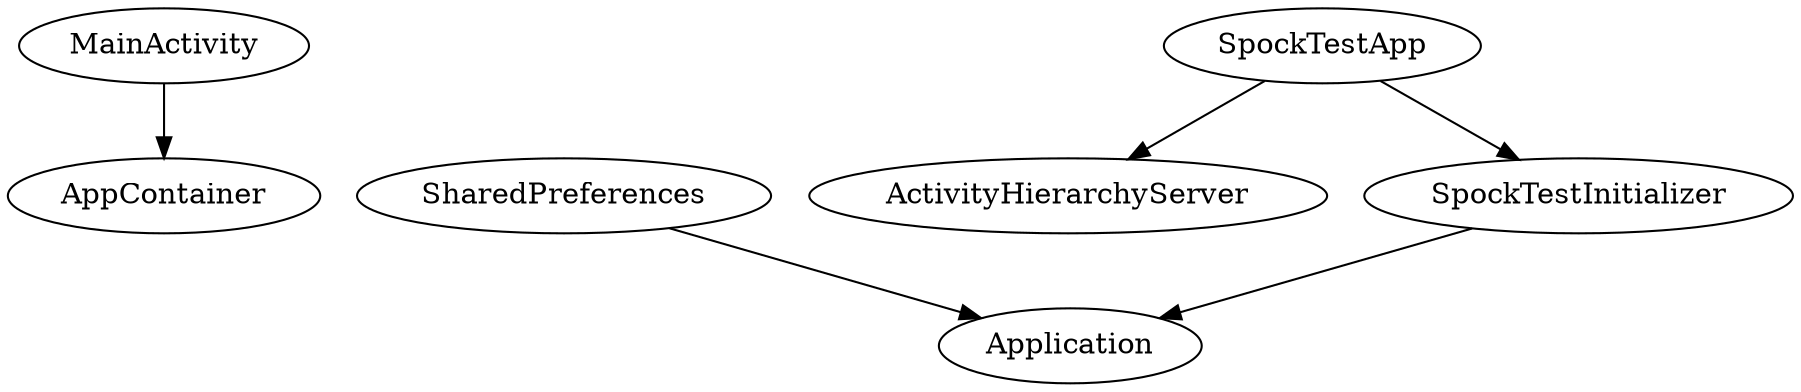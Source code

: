 digraph G1 {
  concentrate = true;
  MainActivity -> AppContainer;
  SharedPreferences -> Application;
  SpockTestApp -> ActivityHierarchyServer;
  SpockTestApp -> SpockTestInitializer;
  SpockTestInitializer -> Application;
}
